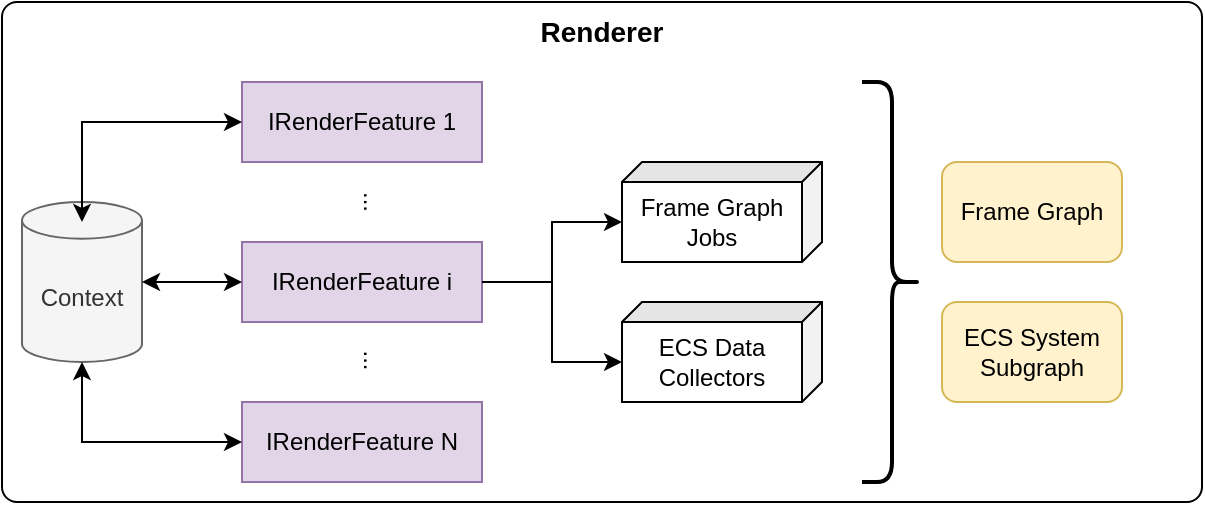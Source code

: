<mxfile version="24.4.8" type="device">
  <diagram name="Page-1" id="HmVMKs40UP6jnucNvgLR">
    <mxGraphModel dx="953" dy="409" grid="1" gridSize="10" guides="1" tooltips="1" connect="1" arrows="1" fold="1" page="1" pageScale="1" pageWidth="1100" pageHeight="850" math="0" shadow="0">
      <root>
        <mxCell id="0" />
        <mxCell id="1" parent="0" />
        <mxCell id="M-3Tk0NN15-qeTIPXWz9-15" value="&lt;b&gt;&lt;font style=&quot;font-size: 14px;&quot;&gt;Renderer&lt;/font&gt;&lt;/b&gt;" style="rounded=1;whiteSpace=wrap;html=1;fillColor=none;arcSize=3;verticalAlign=top;" parent="1" vertex="1">
          <mxGeometry x="40" y="40" width="600" height="250" as="geometry" />
        </mxCell>
        <mxCell id="M-3Tk0NN15-qeTIPXWz9-1" value="IRenderFeature 1" style="rounded=0;whiteSpace=wrap;html=1;fillColor=#e1d5e7;strokeColor=#9673a6;" parent="1" vertex="1">
          <mxGeometry x="160" y="80" width="120" height="40" as="geometry" />
        </mxCell>
        <mxCell id="M-3Tk0NN15-qeTIPXWz9-3" value="IRenderFeature i" style="rounded=0;whiteSpace=wrap;html=1;fillColor=#e1d5e7;strokeColor=#9673a6;" parent="1" vertex="1">
          <mxGeometry x="160" y="160" width="120" height="40" as="geometry" />
        </mxCell>
        <mxCell id="M-3Tk0NN15-qeTIPXWz9-4" value="..." style="text;html=1;align=center;verticalAlign=middle;whiteSpace=wrap;rounded=0;rotation=90;" parent="1" vertex="1">
          <mxGeometry x="205" y="125" width="40" height="30" as="geometry" />
        </mxCell>
        <mxCell id="M-3Tk0NN15-qeTIPXWz9-7" value="IRenderFeature N" style="rounded=0;whiteSpace=wrap;html=1;fillColor=#e1d5e7;strokeColor=#9673a6;" parent="1" vertex="1">
          <mxGeometry x="160" y="240" width="120" height="40" as="geometry" />
        </mxCell>
        <mxCell id="M-3Tk0NN15-qeTIPXWz9-8" value="..." style="text;html=1;align=center;verticalAlign=middle;whiteSpace=wrap;rounded=0;rotation=90;" parent="1" vertex="1">
          <mxGeometry x="203.75" y="203.75" width="42.5" height="30" as="geometry" />
        </mxCell>
        <mxCell id="M-3Tk0NN15-qeTIPXWz9-10" value="Frame Graph Jobs" style="shape=cube;whiteSpace=wrap;html=1;boundedLbl=1;backgroundOutline=1;darkOpacity=0.05;darkOpacity2=0.1;size=10;direction=south;fontFamily=Helvetica;" parent="1" vertex="1">
          <mxGeometry x="350" y="120" width="100" height="50" as="geometry" />
        </mxCell>
        <mxCell id="M-3Tk0NN15-qeTIPXWz9-11" style="edgeStyle=orthogonalEdgeStyle;rounded=0;orthogonalLoop=1;jettySize=auto;html=1;exitX=1;exitY=0.5;exitDx=0;exitDy=0;entryX=0;entryY=0;entryDx=30;entryDy=100;entryPerimeter=0;" parent="1" source="M-3Tk0NN15-qeTIPXWz9-3" target="M-3Tk0NN15-qeTIPXWz9-10" edge="1">
          <mxGeometry relative="1" as="geometry" />
        </mxCell>
        <mxCell id="M-3Tk0NN15-qeTIPXWz9-12" value="ECS Data Collectors" style="shape=cube;whiteSpace=wrap;html=1;boundedLbl=1;backgroundOutline=1;darkOpacity=0.05;darkOpacity2=0.1;size=10;direction=south;fontFamily=Helvetica;" parent="1" vertex="1">
          <mxGeometry x="350" y="190" width="100" height="50" as="geometry" />
        </mxCell>
        <mxCell id="M-3Tk0NN15-qeTIPXWz9-13" style="edgeStyle=orthogonalEdgeStyle;rounded=0;orthogonalLoop=1;jettySize=auto;html=1;exitX=1;exitY=0.5;exitDx=0;exitDy=0;entryX=0;entryY=0;entryDx=30;entryDy=100;entryPerimeter=0;" parent="1" source="M-3Tk0NN15-qeTIPXWz9-3" target="M-3Tk0NN15-qeTIPXWz9-12" edge="1">
          <mxGeometry relative="1" as="geometry" />
        </mxCell>
        <mxCell id="M-3Tk0NN15-qeTIPXWz9-14" value="Context" style="shape=cylinder3;whiteSpace=wrap;html=1;boundedLbl=1;backgroundOutline=1;size=9.182;fillColor=#f5f5f5;fontColor=#333333;strokeColor=#666666;" parent="1" vertex="1">
          <mxGeometry x="50" y="140" width="60" height="80" as="geometry" />
        </mxCell>
        <mxCell id="M-3Tk0NN15-qeTIPXWz9-16" style="edgeStyle=orthogonalEdgeStyle;rounded=0;orthogonalLoop=1;jettySize=auto;html=1;exitX=0;exitY=0.5;exitDx=0;exitDy=0;entryX=1;entryY=0.5;entryDx=0;entryDy=0;entryPerimeter=0;startArrow=classic;startFill=1;" parent="1" source="M-3Tk0NN15-qeTIPXWz9-3" target="M-3Tk0NN15-qeTIPXWz9-14" edge="1">
          <mxGeometry relative="1" as="geometry" />
        </mxCell>
        <mxCell id="M-3Tk0NN15-qeTIPXWz9-17" style="edgeStyle=orthogonalEdgeStyle;rounded=0;orthogonalLoop=1;jettySize=auto;html=1;exitX=0;exitY=0.5;exitDx=0;exitDy=0;entryX=0.5;entryY=0.125;entryDx=0;entryDy=0;entryPerimeter=0;startArrow=classic;startFill=1;" parent="1" source="M-3Tk0NN15-qeTIPXWz9-1" target="M-3Tk0NN15-qeTIPXWz9-14" edge="1">
          <mxGeometry relative="1" as="geometry" />
        </mxCell>
        <mxCell id="M-3Tk0NN15-qeTIPXWz9-18" style="edgeStyle=orthogonalEdgeStyle;rounded=0;orthogonalLoop=1;jettySize=auto;html=1;exitX=0;exitY=0.5;exitDx=0;exitDy=0;entryX=0.5;entryY=1;entryDx=0;entryDy=0;entryPerimeter=0;startArrow=classic;startFill=1;" parent="1" source="M-3Tk0NN15-qeTIPXWz9-7" target="M-3Tk0NN15-qeTIPXWz9-14" edge="1">
          <mxGeometry relative="1" as="geometry" />
        </mxCell>
        <mxCell id="M-3Tk0NN15-qeTIPXWz9-19" value="Frame Graph" style="rounded=1;whiteSpace=wrap;html=1;fillColor=#fff2cc;strokeColor=#d6b656;" parent="1" vertex="1">
          <mxGeometry x="510" y="120" width="90" height="50" as="geometry" />
        </mxCell>
        <mxCell id="M-3Tk0NN15-qeTIPXWz9-20" value="ECS System Subgraph" style="rounded=1;whiteSpace=wrap;html=1;fillColor=#fff2cc;strokeColor=#d6b656;" parent="1" vertex="1">
          <mxGeometry x="510" y="190" width="90" height="50" as="geometry" />
        </mxCell>
        <mxCell id="M-3Tk0NN15-qeTIPXWz9-21" value="" style="shape=curlyBracket;whiteSpace=wrap;html=1;rounded=1;flipH=1;labelPosition=right;verticalLabelPosition=middle;align=left;verticalAlign=middle;strokeWidth=2;" parent="1" vertex="1">
          <mxGeometry x="470" y="80" width="30" height="200" as="geometry" />
        </mxCell>
      </root>
    </mxGraphModel>
  </diagram>
</mxfile>
